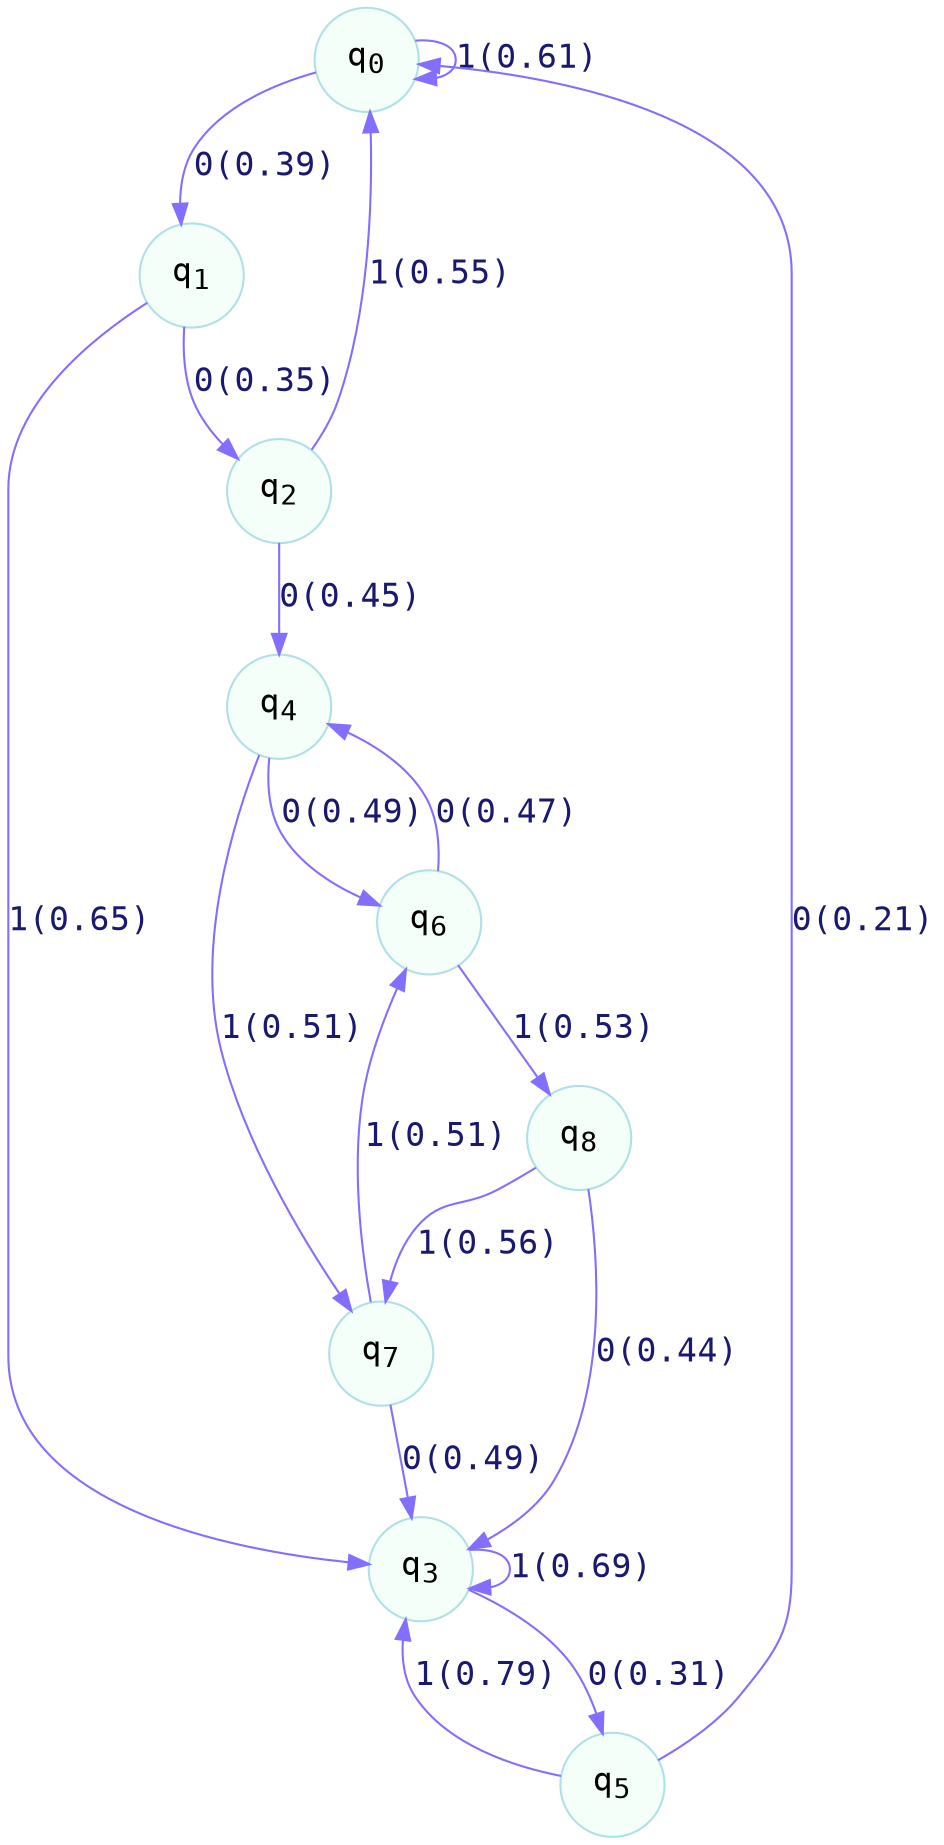 digraph G {
graph [
bgcolor=transparent, dpi=600, rankdir=TD, size="40,25"];
node [
color=powderblue, fillcolor=mintcream, fontcolor=black, fontname=courier, fontsize=16, fontweight=bold, shape=circle, style=filled];
edge [
arrowsize=1, color=slateblue1, fontcolor=midnightblue, fontname=courier, fontsize=16, fontweight=bold, penwidth=1, style=solid, weight=20];
0[label=<q<SUB>0</SUB>>];
1[label=<q<SUB>1</SUB>>];
2[label=<q<SUB>2</SUB>>];
3[label=<q<SUB>3</SUB>>];
4[label=<q<SUB>4</SUB>>];
5[label=<q<SUB>5</SUB>>];
6[label=<q<SUB>6</SUB>>];
7[label=<q<SUB>7</SUB>>];
8[label=<q<SUB>8</SUB>>];
0->1 [label="0(0.39)"];
0->0 [label="1(0.61)"];
1->2 [label="0(0.35)"];
1->3 [label="1(0.65)"];
2->4 [label="0(0.45)"];
2->0 [label="1(0.55)"];
3->5 [label="0(0.31)"];
3->3 [label="1(0.69)"];
4->6 [label="0(0.49)"];
4->7 [label="1(0.51)"];
5->0 [label="0(0.21)"];
5->3 [label="1(0.79)"];
6->4 [label="0(0.47)"];
6->8 [label="1(0.53)"];
7->3 [label="0(0.49)"];
7->6 [label="1(0.51)"];
8->3 [label="0(0.44)"];
8->7 [label="1(0.56)"];
}
